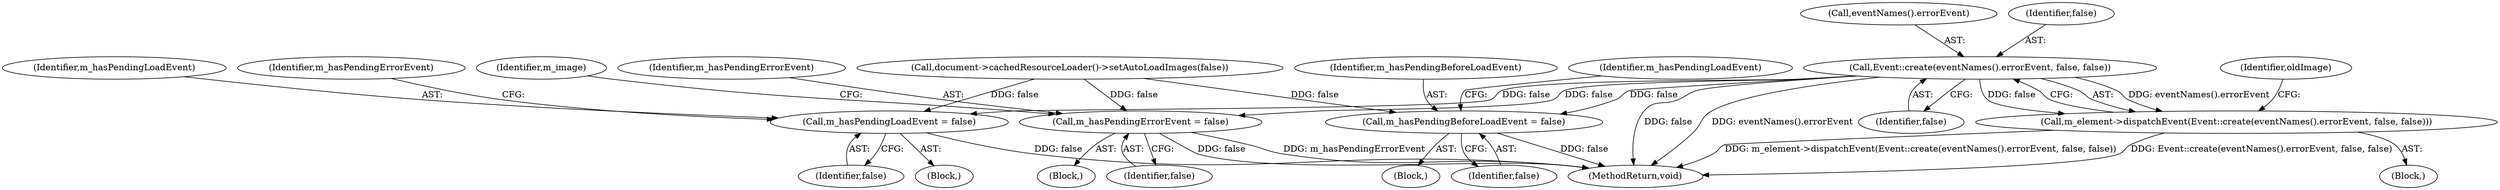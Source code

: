 digraph "1_Chrome_7d085fbb43b21e959900b94f191588fd10546a94@del" {
"1000206" [label="(Call,Event::create(eventNames().errorEvent, false, false))"];
"1000205" [label="(Call,m_element->dispatchEvent(Event::create(eventNames().errorEvent, false, false)))"];
"1000226" [label="(Call,m_hasPendingBeforeLoadEvent = false)"];
"1000234" [label="(Call,m_hasPendingLoadEvent = false)"];
"1000244" [label="(Call,m_hasPendingErrorEvent = false)"];
"1000204" [label="(Block,)"];
"1000248" [label="(Identifier,m_image)"];
"1000235" [label="(Identifier,m_hasPendingLoadEvent)"];
"1000162" [label="(Call,document->cachedResourceLoader()->setAutoLoadImages(false))"];
"1000227" [label="(Identifier,m_hasPendingBeforeLoadEvent)"];
"1000230" [label="(Identifier,m_hasPendingLoadEvent)"];
"1000205" [label="(Call,m_element->dispatchEvent(Event::create(eventNames().errorEvent, false, false)))"];
"1000294" [label="(MethodReturn,void)"];
"1000223" [label="(Block,)"];
"1000231" [label="(Block,)"];
"1000214" [label="(Identifier,oldImage)"];
"1000245" [label="(Identifier,m_hasPendingErrorEvent)"];
"1000226" [label="(Call,m_hasPendingBeforeLoadEvent = false)"];
"1000239" [label="(Identifier,m_hasPendingErrorEvent)"];
"1000246" [label="(Identifier,false)"];
"1000236" [label="(Identifier,false)"];
"1000207" [label="(Call,eventNames().errorEvent)"];
"1000244" [label="(Call,m_hasPendingErrorEvent = false)"];
"1000241" [label="(Block,)"];
"1000206" [label="(Call,Event::create(eventNames().errorEvent, false, false))"];
"1000210" [label="(Identifier,false)"];
"1000228" [label="(Identifier,false)"];
"1000211" [label="(Identifier,false)"];
"1000234" [label="(Call,m_hasPendingLoadEvent = false)"];
"1000206" -> "1000205"  [label="AST: "];
"1000206" -> "1000211"  [label="CFG: "];
"1000207" -> "1000206"  [label="AST: "];
"1000210" -> "1000206"  [label="AST: "];
"1000211" -> "1000206"  [label="AST: "];
"1000205" -> "1000206"  [label="CFG: "];
"1000206" -> "1000294"  [label="DDG: false"];
"1000206" -> "1000294"  [label="DDG: eventNames().errorEvent"];
"1000206" -> "1000205"  [label="DDG: eventNames().errorEvent"];
"1000206" -> "1000205"  [label="DDG: false"];
"1000206" -> "1000226"  [label="DDG: false"];
"1000206" -> "1000234"  [label="DDG: false"];
"1000206" -> "1000244"  [label="DDG: false"];
"1000205" -> "1000204"  [label="AST: "];
"1000214" -> "1000205"  [label="CFG: "];
"1000205" -> "1000294"  [label="DDG: Event::create(eventNames().errorEvent, false, false)"];
"1000205" -> "1000294"  [label="DDG: m_element->dispatchEvent(Event::create(eventNames().errorEvent, false, false))"];
"1000226" -> "1000223"  [label="AST: "];
"1000226" -> "1000228"  [label="CFG: "];
"1000227" -> "1000226"  [label="AST: "];
"1000228" -> "1000226"  [label="AST: "];
"1000230" -> "1000226"  [label="CFG: "];
"1000226" -> "1000294"  [label="DDG: false"];
"1000162" -> "1000226"  [label="DDG: false"];
"1000234" -> "1000231"  [label="AST: "];
"1000234" -> "1000236"  [label="CFG: "];
"1000235" -> "1000234"  [label="AST: "];
"1000236" -> "1000234"  [label="AST: "];
"1000239" -> "1000234"  [label="CFG: "];
"1000234" -> "1000294"  [label="DDG: false"];
"1000162" -> "1000234"  [label="DDG: false"];
"1000244" -> "1000241"  [label="AST: "];
"1000244" -> "1000246"  [label="CFG: "];
"1000245" -> "1000244"  [label="AST: "];
"1000246" -> "1000244"  [label="AST: "];
"1000248" -> "1000244"  [label="CFG: "];
"1000244" -> "1000294"  [label="DDG: m_hasPendingErrorEvent"];
"1000244" -> "1000294"  [label="DDG: false"];
"1000162" -> "1000244"  [label="DDG: false"];
}
